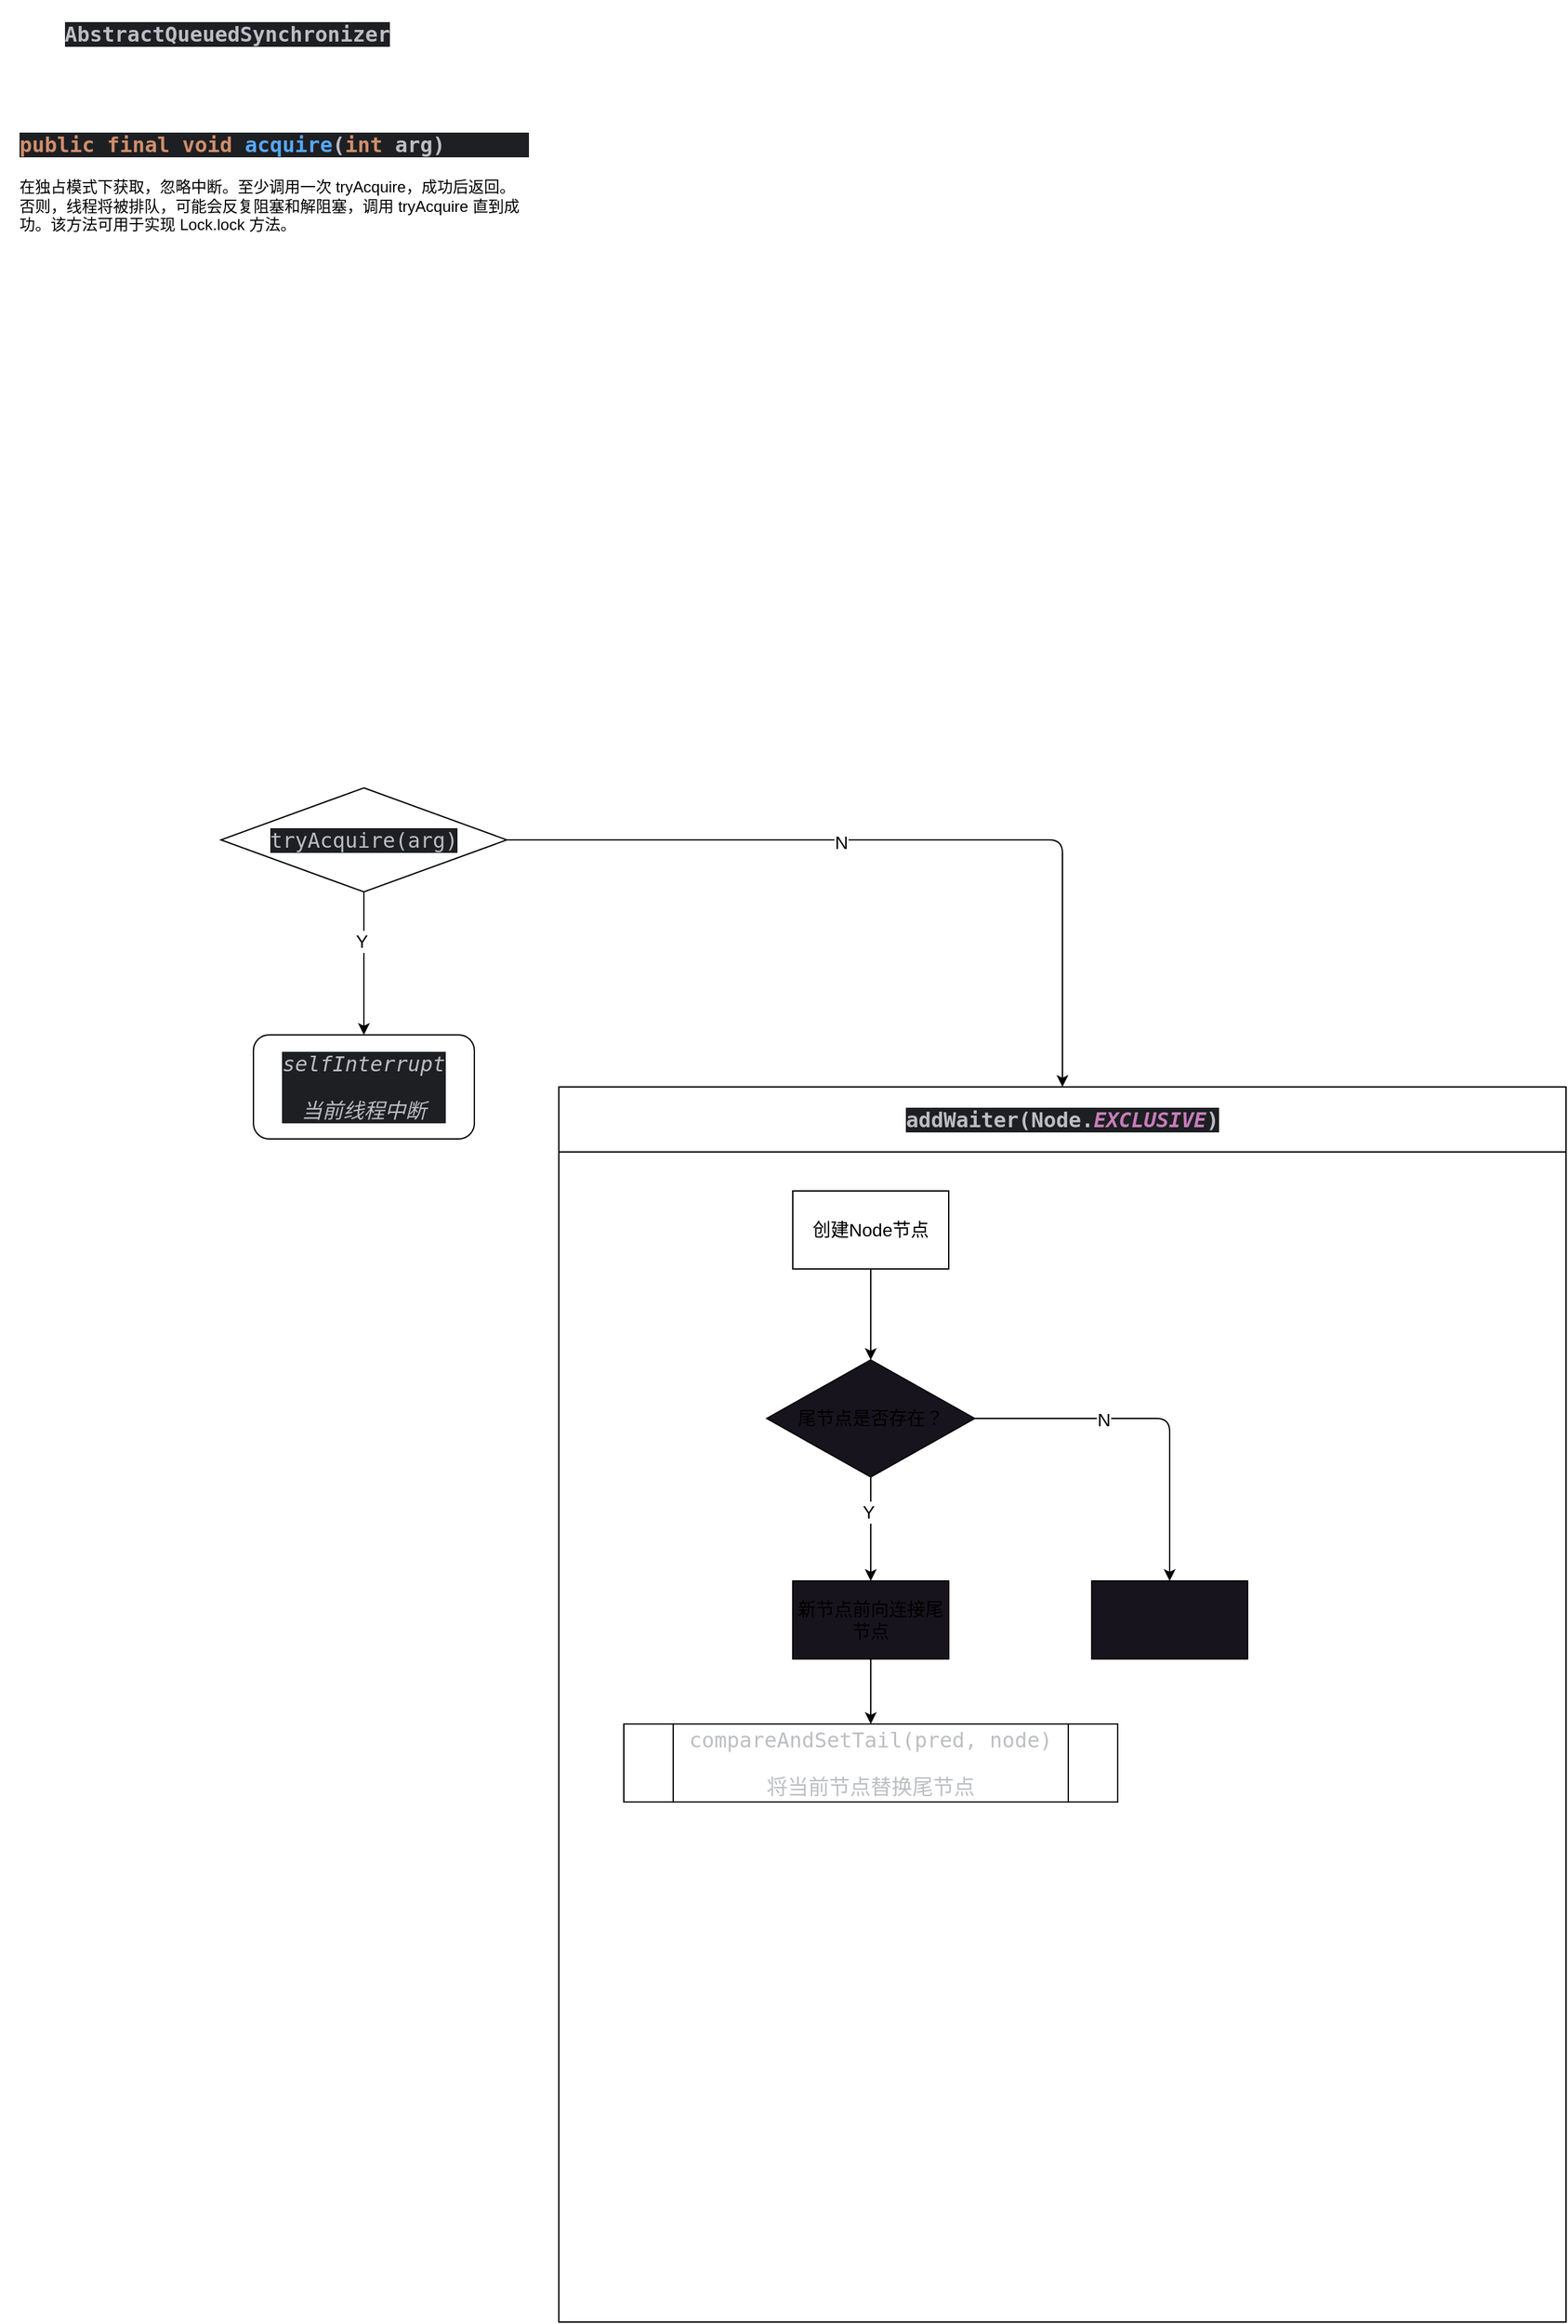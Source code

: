 <mxfile>
    <diagram id="f9ofhvscqAVapVEzPAAC" name="acquire(int arg)">
        <mxGraphModel dx="2530" dy="2239" grid="1" gridSize="10" guides="1" tooltips="1" connect="1" arrows="1" fold="1" page="1" pageScale="1" pageWidth="850" pageHeight="1100" math="0" shadow="0">
            <root>
                <mxCell id="0"/>
                <mxCell id="1" parent="0"/>
                <mxCell id="3" value="&lt;h1&gt;&lt;div style=&quot;background-color:#1e1f22;color:#bcbec4&quot;&gt;&lt;pre style=&quot;font-family:'Fira Code Medium',monospace;font-size:12.0pt;&quot;&gt;&lt;div&gt;&lt;pre style=&quot;font-family:'Fira Code Medium',monospace;font-size:12.0pt;&quot;&gt;&lt;span style=&quot;color:#cf8e6d;&quot;&gt;public final void &lt;/span&gt;&lt;span style=&quot;color:#56a8f5;&quot;&gt;acquire&lt;/span&gt;(&lt;span style=&quot;color:#cf8e6d;&quot;&gt;int &lt;/span&gt;arg)&lt;/pre&gt;&lt;/div&gt;&lt;/pre&gt;&lt;/div&gt;&lt;/h1&gt;&lt;p&gt;在独占模式下获取，忽略中断。至少调用一次 tryAcquire，成功后返回。否则，线程将被排队，可能会反复阻塞和解阻塞，调用 tryAcquire 直到成功。该方法可用于实现 Lock.lock 方法。&lt;/p&gt;" style="text;html=1;strokeColor=none;fillColor=none;spacing=5;spacingTop=-20;whiteSpace=wrap;overflow=hidden;rounded=0;" vertex="1" parent="1">
                    <mxGeometry x="-110" y="10" width="400" height="130" as="geometry"/>
                </mxCell>
                <mxCell id="4" value="&lt;div style=&quot;background-color:#1e1f22;color:#bcbec4&quot;&gt;&lt;pre style=&quot;font-family:'Fira Code Medium',monospace;font-size:12.0pt;&quot;&gt;&lt;b&gt;AbstractQueuedSynchronizer&lt;/b&gt;&lt;/pre&gt;&lt;/div&gt;" style="text;html=1;strokeColor=none;fillColor=none;align=center;verticalAlign=middle;whiteSpace=wrap;rounded=0;" vertex="1" parent="1">
                    <mxGeometry x="-120" y="-80" width="350" height="40" as="geometry"/>
                </mxCell>
                <mxCell id="7" value="" style="edgeStyle=orthogonalEdgeStyle;html=1;" edge="1" parent="1" source="5" target="6">
                    <mxGeometry relative="1" as="geometry"/>
                </mxCell>
                <mxCell id="9" value="&lt;font style=&quot;font-size: 14px;&quot;&gt;Y&lt;/font&gt;" style="edgeLabel;html=1;align=center;verticalAlign=middle;resizable=0;points=[];" vertex="1" connectable="0" parent="7">
                    <mxGeometry x="-0.311" y="-2" relative="1" as="geometry">
                        <mxPoint as="offset"/>
                    </mxGeometry>
                </mxCell>
                <mxCell id="21" value="" style="edgeStyle=orthogonalEdgeStyle;html=1;fontSize=14;entryX=0.5;entryY=0;entryDx=0;entryDy=0;" edge="1" parent="1" source="5" target="24">
                    <mxGeometry relative="1" as="geometry">
                        <mxPoint x="495" y="670" as="targetPoint"/>
                    </mxGeometry>
                </mxCell>
                <mxCell id="22" value="N" style="edgeLabel;html=1;align=center;verticalAlign=middle;resizable=0;points=[];fontSize=14;" vertex="1" connectable="0" parent="21">
                    <mxGeometry x="-0.168" y="-2" relative="1" as="geometry">
                        <mxPoint as="offset"/>
                    </mxGeometry>
                </mxCell>
                <mxCell id="5" value="&lt;div style=&quot;background-color:#1e1f22;color:#bcbec4&quot;&gt;&lt;pre style=&quot;font-family:'Fira Code Medium',monospace;font-size:12.0pt;&quot;&gt;&lt;div&gt;&lt;pre style=&quot;font-family:'Fira Code Medium',monospace;font-size:12.0pt;&quot;&gt;tryAcquire(arg)&lt;/pre&gt;&lt;/div&gt;&lt;/pre&gt;&lt;/div&gt;" style="rhombus;whiteSpace=wrap;html=1;" vertex="1" parent="1">
                    <mxGeometry x="50" y="520" width="220" height="80" as="geometry"/>
                </mxCell>
                <mxCell id="6" value="&lt;div style=&quot;background-color:#1e1f22;color:#bcbec4&quot;&gt;&lt;pre style=&quot;font-family:'Fira Code Medium',monospace;font-size:12.0pt;&quot;&gt;&lt;span style=&quot;font-style:italic;&quot;&gt;selfInterrupt&lt;/span&gt;&lt;/pre&gt;&lt;pre style=&quot;font-family:'Fira Code Medium',monospace;font-size:12.0pt;&quot;&gt;&lt;i style=&quot;font-size: 12pt; white-space: normal;&quot;&gt;当前线程中断&lt;/i&gt;&lt;/pre&gt;&lt;/div&gt;" style="rounded=1;whiteSpace=wrap;html=1;" vertex="1" parent="1">
                    <mxGeometry x="75" y="710" width="170" height="80" as="geometry"/>
                </mxCell>
                <mxCell id="24" value="&lt;div style=&quot;background-color:#1e1f22;color:#bcbec4&quot;&gt;&lt;pre style=&quot;font-family:'Fira Code Medium',monospace;font-size:12.0pt;&quot;&gt;addWaiter(Node.&lt;span style=&quot;color:#c77dbb;font-style:italic;&quot;&gt;EXCLUSIVE&lt;/span&gt;)&lt;/pre&gt;&lt;/div&gt;" style="swimlane;whiteSpace=wrap;html=1;fontSize=14;startSize=50;" vertex="1" parent="1">
                    <mxGeometry x="310" y="750" width="775" height="950" as="geometry">
                        <mxRectangle x="340" y="720" width="290" height="60" as="alternateBounds"/>
                    </mxGeometry>
                </mxCell>
                <mxCell id="27" value="" style="edgeStyle=orthogonalEdgeStyle;html=1;fontSize=14;" edge="1" parent="24" source="25" target="26">
                    <mxGeometry relative="1" as="geometry"/>
                </mxCell>
                <mxCell id="25" value="创建Node节点" style="rounded=0;whiteSpace=wrap;html=1;fontSize=14;" vertex="1" parent="24">
                    <mxGeometry x="180" y="80" width="120" height="60" as="geometry"/>
                </mxCell>
                <mxCell id="30" value="" style="edgeStyle=orthogonalEdgeStyle;html=1;fontSize=14;" edge="1" parent="24" source="26" target="29">
                    <mxGeometry relative="1" as="geometry"/>
                </mxCell>
                <mxCell id="35" value="Y" style="edgeLabel;html=1;align=center;verticalAlign=middle;resizable=0;points=[];fontSize=14;" vertex="1" connectable="0" parent="30">
                    <mxGeometry x="-0.327" y="-2" relative="1" as="geometry">
                        <mxPoint as="offset"/>
                    </mxGeometry>
                </mxCell>
                <mxCell id="37" value="" style="edgeStyle=orthogonalEdgeStyle;html=1;fontSize=14;" edge="1" parent="24" source="26" target="36">
                    <mxGeometry relative="1" as="geometry"/>
                </mxCell>
                <mxCell id="38" value="N" style="edgeLabel;html=1;align=center;verticalAlign=middle;resizable=0;points=[];fontSize=14;" vertex="1" connectable="0" parent="37">
                    <mxGeometry x="-0.28" y="-1" relative="1" as="geometry">
                        <mxPoint as="offset"/>
                    </mxGeometry>
                </mxCell>
                <mxCell id="26" value="尾节点是否存在？" style="rhombus;whiteSpace=wrap;html=1;fontSize=14;fillColor=rgb(24, 20, 29);rounded=0;" vertex="1" parent="24">
                    <mxGeometry x="160" y="210" width="160" height="90" as="geometry"/>
                </mxCell>
                <mxCell id="LIpXykSS2qwct6Vp1co--41" value="" style="edgeStyle=orthogonalEdgeStyle;html=1;fontSize=16;fontColor=#2dd421;entryX=0.5;entryY=0;entryDx=0;entryDy=0;" edge="1" parent="24" source="29" target="LIpXykSS2qwct6Vp1co--42">
                    <mxGeometry relative="1" as="geometry">
                        <mxPoint x="240" y="520" as="targetPoint"/>
                    </mxGeometry>
                </mxCell>
                <mxCell id="29" value="新节点前向连接尾节点" style="whiteSpace=wrap;html=1;fontSize=14;fillColor=rgb(24, 20, 29);rounded=0;" vertex="1" parent="24">
                    <mxGeometry x="180" y="380" width="120" height="60" as="geometry"/>
                </mxCell>
                <mxCell id="36" value="" style="whiteSpace=wrap;html=1;fontSize=14;fillColor=rgb(24, 20, 29);rounded=0;" vertex="1" parent="24">
                    <mxGeometry x="410" y="380" width="120" height="60" as="geometry"/>
                </mxCell>
                <mxCell id="LIpXykSS2qwct6Vp1co--42" value="&lt;pre style=&quot;color: rgb(188, 190, 196); font-family: &amp;quot;Fira Code Medium&amp;quot;, monospace; font-size: 12pt;&quot;&gt;compareAndSetTail(pred, node)&lt;/pre&gt;&lt;pre style=&quot;color: rgb(188, 190, 196); font-family: &amp;quot;Fira Code Medium&amp;quot;, monospace; font-size: 12pt;&quot;&gt;将当前节点替换尾节点&lt;/pre&gt;" style="shape=process;whiteSpace=wrap;html=1;backgroundOutline=1;fontSize=16;fontColor=#2dd421;" vertex="1" parent="24">
                    <mxGeometry x="50" y="490" width="380" height="60" as="geometry"/>
                </mxCell>
            </root>
        </mxGraphModel>
    </diagram>
    <diagram id="zjGJxaz_YKM-sOUEJDx1" name="Page-2">
        <mxGraphModel dx="830" dy="1139" grid="1" gridSize="10" guides="1" tooltips="1" connect="1" arrows="1" fold="1" page="1" pageScale="1" pageWidth="850" pageHeight="1100" math="0" shadow="0">
            <root>
                <mxCell id="0"/>
                <mxCell id="1" parent="0"/>
                <mxCell id="GIDhicsu1I7y92ZXzIni-4" value="Node" style="swimlane;fontStyle=0;childLayout=stackLayout;horizontal=1;startSize=26;fillColor=none;horizontalStack=0;resizeParent=1;resizeParentMax=0;resizeLast=0;collapsible=1;marginBottom=0;fontSize=14;" vertex="1" parent="1">
                    <mxGeometry x="1110" y="1130" width="140" height="78" as="geometry"/>
                </mxCell>
                <mxCell id="GIDhicsu1I7y92ZXzIni-5" value="prev: Node " style="text;strokeColor=none;fillColor=none;align=left;verticalAlign=top;spacingLeft=4;spacingRight=4;overflow=hidden;rotatable=0;points=[[0,0.5],[1,0.5]];portConstraint=eastwest;fontSize=14;" vertex="1" parent="GIDhicsu1I7y92ZXzIni-4">
                    <mxGeometry y="26" width="140" height="26" as="geometry"/>
                </mxCell>
                <mxCell id="GIDhicsu1I7y92ZXzIni-6" value="next: Node" style="text;strokeColor=none;fillColor=none;align=left;verticalAlign=top;spacingLeft=4;spacingRight=4;overflow=hidden;rotatable=0;points=[[0,0.5],[1,0.5]];portConstraint=eastwest;fontSize=14;" vertex="1" parent="GIDhicsu1I7y92ZXzIni-4">
                    <mxGeometry y="52" width="140" height="26" as="geometry"/>
                </mxCell>
                <mxCell id="GIDhicsu1I7y92ZXzIni-7" value="&lt;blockquote style=&quot;margin: 0 0 0 40px; border: none; padding: 0px;&quot;&gt;&lt;font color=&quot;#2dd421&quot; style=&quot;font-size: 16px;&quot;&gt;&lt;b&gt;&lt;i&gt;tail&lt;/i&gt;&lt;/b&gt;&lt;/font&gt;&lt;/blockquote&gt;" style="shape=singleArrow;direction=south;whiteSpace=wrap;html=1;fontSize=14;" vertex="1" parent="1">
                    <mxGeometry x="1160" y="1030" width="40" height="100" as="geometry"/>
                </mxCell>
                <mxCell id="GIDhicsu1I7y92ZXzIni-11" value="Node" style="swimlane;fontStyle=0;childLayout=stackLayout;horizontal=1;startSize=26;fillColor=none;horizontalStack=0;resizeParent=1;resizeParentMax=0;resizeLast=0;collapsible=1;marginBottom=0;fontSize=14;" vertex="1" parent="1">
                    <mxGeometry x="910" y="1130" width="140" height="78" as="geometry"/>
                </mxCell>
                <mxCell id="GIDhicsu1I7y92ZXzIni-12" value="prev: Node " style="text;strokeColor=none;fillColor=none;align=left;verticalAlign=top;spacingLeft=4;spacingRight=4;overflow=hidden;rotatable=0;points=[[0,0.5],[1,0.5]];portConstraint=eastwest;fontSize=14;" vertex="1" parent="GIDhicsu1I7y92ZXzIni-11">
                    <mxGeometry y="26" width="140" height="26" as="geometry"/>
                </mxCell>
                <mxCell id="GIDhicsu1I7y92ZXzIni-13" value="next: Node" style="text;strokeColor=none;fillColor=none;align=left;verticalAlign=top;spacingLeft=4;spacingRight=4;overflow=hidden;rotatable=0;points=[[0,0.5],[1,0.5]];portConstraint=eastwest;fontSize=14;" vertex="1" parent="GIDhicsu1I7y92ZXzIni-11">
                    <mxGeometry y="52" width="140" height="26" as="geometry"/>
                </mxCell>
                <mxCell id="GIDhicsu1I7y92ZXzIni-14" style="edgeStyle=orthogonalEdgeStyle;html=1;exitX=1;exitY=0.5;exitDx=0;exitDy=0;entryX=-0.021;entryY=0.115;entryDx=0;entryDy=0;entryPerimeter=0;fontSize=16;fontColor=#2dd421;" edge="1" parent="1" source="GIDhicsu1I7y92ZXzIni-13" target="GIDhicsu1I7y92ZXzIni-4">
                    <mxGeometry relative="1" as="geometry">
                        <Array as="points">
                            <mxPoint x="1070" y="1195"/>
                            <mxPoint x="1070" y="1139"/>
                        </Array>
                    </mxGeometry>
                </mxCell>
                <mxCell id="GIDhicsu1I7y92ZXzIni-15" style="edgeStyle=orthogonalEdgeStyle;html=1;exitX=0;exitY=0.5;exitDx=0;exitDy=0;entryX=0.471;entryY=1.038;entryDx=0;entryDy=0;entryPerimeter=0;fontSize=16;fontColor=#2dd421;" edge="1" parent="1" source="GIDhicsu1I7y92ZXzIni-5" target="GIDhicsu1I7y92ZXzIni-13">
                    <mxGeometry relative="1" as="geometry">
                        <Array as="points">
                            <mxPoint x="1080" y="1169"/>
                            <mxPoint x="1080" y="1230"/>
                            <mxPoint x="976" y="1230"/>
                        </Array>
                    </mxGeometry>
                </mxCell>
                <mxCell id="GIDhicsu1I7y92ZXzIni-16" value="Node" style="swimlane;fontStyle=0;childLayout=stackLayout;horizontal=1;startSize=26;fillColor=none;horizontalStack=0;resizeParent=1;resizeParentMax=0;resizeLast=0;collapsible=1;marginBottom=0;fontSize=14;" vertex="1" parent="1">
                    <mxGeometry x="1275" y="1300" width="140" height="78" as="geometry"/>
                </mxCell>
                <mxCell id="GIDhicsu1I7y92ZXzIni-17" value="prev: Node " style="text;strokeColor=none;fillColor=none;align=left;verticalAlign=top;spacingLeft=4;spacingRight=4;overflow=hidden;rotatable=0;points=[[0,0.5],[1,0.5]];portConstraint=eastwest;fontSize=14;" vertex="1" parent="GIDhicsu1I7y92ZXzIni-16">
                    <mxGeometry y="26" width="140" height="26" as="geometry"/>
                </mxCell>
                <mxCell id="GIDhicsu1I7y92ZXzIni-18" value="next: Node" style="text;strokeColor=none;fillColor=none;align=left;verticalAlign=top;spacingLeft=4;spacingRight=4;overflow=hidden;rotatable=0;points=[[0,0.5],[1,0.5]];portConstraint=eastwest;fontSize=14;" vertex="1" parent="GIDhicsu1I7y92ZXzIni-16">
                    <mxGeometry y="52" width="140" height="26" as="geometry"/>
                </mxCell>
                <mxCell id="GIDhicsu1I7y92ZXzIni-22" style="edgeStyle=orthogonalEdgeStyle;html=1;exitX=1;exitY=0.5;exitDx=0;exitDy=0;entryX=0.993;entryY=0.154;entryDx=0;entryDy=0;entryPerimeter=0;fontSize=16;fontColor=#2dd421;" edge="1" parent="1" source="GIDhicsu1I7y92ZXzIni-17" target="GIDhicsu1I7y92ZXzIni-4">
                    <mxGeometry relative="1" as="geometry">
                        <Array as="points">
                            <mxPoint x="1450" y="1339"/>
                            <mxPoint x="1450" y="1142"/>
                        </Array>
                    </mxGeometry>
                </mxCell>
                <mxCell id="GIDhicsu1I7y92ZXzIni-23" style="edgeStyle=orthogonalEdgeStyle;html=1;exitX=1;exitY=0.5;exitDx=0;exitDy=0;entryX=0.5;entryY=0;entryDx=0;entryDy=0;fontSize=16;fontColor=#2dd421;" edge="1" parent="1" source="GIDhicsu1I7y92ZXzIni-6" target="GIDhicsu1I7y92ZXzIni-16">
                    <mxGeometry relative="1" as="geometry"/>
                </mxCell>
            </root>
        </mxGraphModel>
    </diagram>
</mxfile>